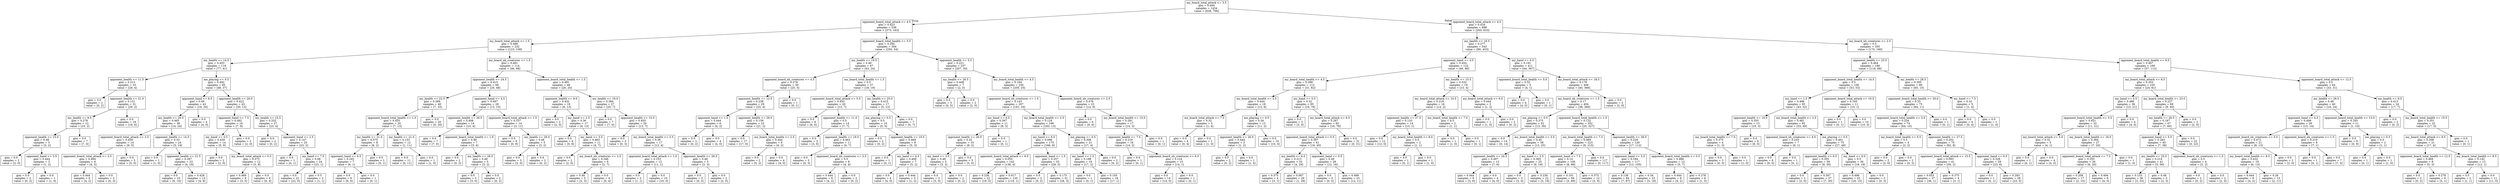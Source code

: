 digraph Tree {
node [shape=box] ;
0 [label="my_board_total_attack <= 3.5\ngini = 0.494\nsamples = 1434\nvalue = [638, 796]"] ;
1 [label="opponent_board_total_attack <= 4.5\ngini = 0.423\nsamples = 536\nvalue = [373, 163]"] ;
0 -> 1 [labeldistance=2.5, labelangle=45, headlabel="True"] ;
2 [label="my_board_total_attack <= 1.5\ngini = 0.498\nsamples = 232\nvalue = [123, 109]"] ;
1 -> 2 ;
3 [label="my_health <= 14.5\ngini = 0.453\nsamples = 118\nvalue = [77, 41]"] ;
2 -> 3 ;
4 [label="opponent_health <= 11.5\ngini = 0.213\nsamples = 33\nvalue = [29, 4]"] ;
3 -> 4 ;
5 [label="gini = 0.0\nsamples = 2\nvalue = [0, 2]"] ;
4 -> 5 ;
6 [label="opponent_health <= 21.0\ngini = 0.121\nsamples = 31\nvalue = [29, 2]"] ;
4 -> 6 ;
7 [label="my_health <= 9.5\ngini = 0.278\nsamples = 12\nvalue = [10, 2]"] ;
6 -> 7 ;
8 [label="opponent_health <= 15.0\ngini = 0.48\nsamples = 5\nvalue = [3, 2]"] ;
7 -> 8 ;
9 [label="gini = 0.0\nsamples = 2\nvalue = [2, 0]"] ;
8 -> 9 ;
10 [label="opponent_hand <= 3.5\ngini = 0.444\nsamples = 3\nvalue = [1, 2]"] ;
8 -> 10 ;
11 [label="gini = 0.0\nsamples = 2\nvalue = [0, 2]"] ;
10 -> 11 ;
12 [label="gini = 0.0\nsamples = 1\nvalue = [1, 0]"] ;
10 -> 12 ;
13 [label="gini = 0.0\nsamples = 7\nvalue = [7, 0]"] ;
7 -> 13 ;
14 [label="gini = 0.0\nsamples = 19\nvalue = [19, 0]"] ;
6 -> 14 ;
15 [label="me_playing <= 0.5\ngini = 0.492\nsamples = 85\nvalue = [48, 37]"] ;
3 -> 15 ;
16 [label="opponent_hand <= 6.5\ngini = 0.49\nsamples = 42\nvalue = [18, 24]"] ;
15 -> 16 ;
17 [label="my_health <= 20.5\ngini = 0.465\nsamples = 38\nvalue = [14, 24]"] ;
16 -> 17 ;
18 [label="opponent_board_total_attack <= 3.5\ngini = 0.459\nsamples = 14\nvalue = [9, 5]"] ;
17 -> 18 ;
19 [label="opponent_board_total_attack <= 2.5\ngini = 0.494\nsamples = 9\nvalue = [4, 5]"] ;
18 -> 19 ;
20 [label="gini = 0.444\nsamples = 6\nvalue = [4, 2]"] ;
19 -> 20 ;
21 [label="gini = 0.0\nsamples = 3\nvalue = [0, 3]"] ;
19 -> 21 ;
22 [label="gini = 0.0\nsamples = 5\nvalue = [5, 0]"] ;
18 -> 22 ;
23 [label="opponent_health <= 14.5\ngini = 0.33\nsamples = 24\nvalue = [5, 19]"] ;
17 -> 23 ;
24 [label="gini = 0.0\nsamples = 1\nvalue = [1, 0]"] ;
23 -> 24 ;
25 [label="opponent_health <= 21.5\ngini = 0.287\nsamples = 23\nvalue = [4, 19]"] ;
23 -> 25 ;
26 [label="gini = 0.0\nsamples = 10\nvalue = [0, 10]"] ;
25 -> 26 ;
27 [label="gini = 0.426\nsamples = 13\nvalue = [4, 9]"] ;
25 -> 27 ;
28 [label="gini = 0.0\nsamples = 4\nvalue = [4, 0]"] ;
16 -> 28 ;
29 [label="opponent_health <= 20.0\ngini = 0.422\nsamples = 43\nvalue = [30, 13]"] ;
15 -> 29 ;
30 [label="opponent_hand <= 7.5\ngini = 0.492\nsamples = 16\nvalue = [7, 9]"] ;
29 -> 30 ;
31 [label="my_hand <= 0.5\ngini = 0.459\nsamples = 14\nvalue = [5, 9]"] ;
30 -> 31 ;
32 [label="gini = 0.0\nsamples = 2\nvalue = [2, 0]"] ;
31 -> 32 ;
33 [label="my_board_total_attack <= 0.5\ngini = 0.375\nsamples = 12\nvalue = [3, 9]"] ;
31 -> 33 ;
34 [label="gini = 0.469\nsamples = 8\nvalue = [3, 5]"] ;
33 -> 34 ;
35 [label="gini = 0.0\nsamples = 4\nvalue = [0, 4]"] ;
33 -> 35 ;
36 [label="gini = 0.0\nsamples = 2\nvalue = [2, 0]"] ;
30 -> 36 ;
37 [label="my_health <= 15.5\ngini = 0.252\nsamples = 27\nvalue = [23, 4]"] ;
29 -> 37 ;
38 [label="gini = 0.0\nsamples = 2\nvalue = [0, 2]"] ;
37 -> 38 ;
39 [label="opponent_hand <= 2.5\ngini = 0.147\nsamples = 25\nvalue = [23, 2]"] ;
37 -> 39 ;
40 [label="gini = 0.0\nsamples = 1\nvalue = [0, 1]"] ;
39 -> 40 ;
41 [label="my_hand <= 7.5\ngini = 0.08\nsamples = 24\nvalue = [23, 1]"] ;
39 -> 41 ;
42 [label="gini = 0.0\nsamples = 22\nvalue = [22, 0]"] ;
41 -> 42 ;
43 [label="gini = 0.5\nsamples = 2\nvalue = [1, 1]"] ;
41 -> 43 ;
44 [label="my_board_nb_creatures <= 1.5\ngini = 0.481\nsamples = 114\nvalue = [46, 68]"] ;
2 -> 44 ;
45 [label="opponent_health <= 24.5\ngini = 0.415\nsamples = 68\nvalue = [20, 48]"] ;
44 -> 45 ;
46 [label="my_health <= 22.5\ngini = 0.289\nsamples = 40\nvalue = [7, 33]"] ;
45 -> 46 ;
47 [label="opponent_board_total_health <= 1.5\ngini = 0.455\nsamples = 20\nvalue = [7, 13]"] ;
46 -> 47 ;
48 [label="my_health <= 21.0\ngini = 0.375\nsamples = 8\nvalue = [6, 2]"] ;
47 -> 48 ;
49 [label="opponent_hand <= 6.5\ngini = 0.245\nsamples = 7\nvalue = [6, 1]"] ;
48 -> 49 ;
50 [label="gini = 0.0\nsamples = 6\nvalue = [6, 0]"] ;
49 -> 50 ;
51 [label="gini = 0.0\nsamples = 1\nvalue = [0, 1]"] ;
49 -> 51 ;
52 [label="gini = 0.0\nsamples = 1\nvalue = [0, 1]"] ;
48 -> 52 ;
53 [label="my_health <= 21.0\ngini = 0.153\nsamples = 12\nvalue = [1, 11]"] ;
47 -> 53 ;
54 [label="gini = 0.0\nsamples = 11\nvalue = [0, 11]"] ;
53 -> 54 ;
55 [label="gini = 0.0\nsamples = 1\nvalue = [1, 0]"] ;
53 -> 55 ;
56 [label="gini = 0.0\nsamples = 20\nvalue = [0, 20]"] ;
46 -> 56 ;
57 [label="opponent_hand <= 4.5\ngini = 0.497\nsamples = 28\nvalue = [13, 15]"] ;
45 -> 57 ;
58 [label="opponent_health <= 26.5\ngini = 0.408\nsamples = 14\nvalue = [10, 4]"] ;
57 -> 58 ;
59 [label="gini = 0.0\nsamples = 7\nvalue = [7, 0]"] ;
58 -> 59 ;
60 [label="opponent_board_total_health <= 1.0\ngini = 0.49\nsamples = 7\nvalue = [3, 4]"] ;
58 -> 60 ;
61 [label="gini = 0.0\nsamples = 2\nvalue = [0, 2]"] ;
60 -> 61 ;
62 [label="my_health <= 28.5\ngini = 0.48\nsamples = 5\nvalue = [3, 2]"] ;
60 -> 62 ;
63 [label="gini = 0.0\nsamples = 3\nvalue = [3, 0]"] ;
62 -> 63 ;
64 [label="gini = 0.0\nsamples = 2\nvalue = [0, 2]"] ;
62 -> 64 ;
65 [label="opponent_board_total_attack <= 1.5\ngini = 0.337\nsamples = 14\nvalue = [3, 11]"] ;
57 -> 65 ;
66 [label="gini = 0.0\nsamples = 9\nvalue = [0, 9]"] ;
65 -> 66 ;
67 [label="my_health <= 26.0\ngini = 0.48\nsamples = 5\nvalue = [3, 2]"] ;
65 -> 67 ;
68 [label="gini = 0.0\nsamples = 3\nvalue = [3, 0]"] ;
67 -> 68 ;
69 [label="gini = 0.0\nsamples = 2\nvalue = [0, 2]"] ;
67 -> 69 ;
70 [label="opponent_board_total_health <= 1.5\ngini = 0.491\nsamples = 46\nvalue = [26, 20]"] ;
44 -> 70 ;
71 [label="opponent_health <= 9.0\ngini = 0.432\nsamples = 19\nvalue = [6, 13]"] ;
70 -> 71 ;
72 [label="gini = 0.0\nsamples = 2\nvalue = [2, 0]"] ;
71 -> 72 ;
73 [label="my_hand <= 2.5\ngini = 0.36\nsamples = 17\nvalue = [4, 13]"] ;
71 -> 73 ;
74 [label="gini = 0.0\nsamples = 6\nvalue = [0, 6]"] ;
73 -> 74 ;
75 [label="my_hand <= 3.5\ngini = 0.463\nsamples = 11\nvalue = [4, 7]"] ;
73 -> 75 ;
76 [label="gini = 0.0\nsamples = 2\nvalue = [2, 0]"] ;
75 -> 76 ;
77 [label="my_board_nb_creatures <= 2.5\ngini = 0.346\nsamples = 9\nvalue = [2, 7]"] ;
75 -> 77 ;
78 [label="gini = 0.48\nsamples = 5\nvalue = [2, 3]"] ;
77 -> 78 ;
79 [label="gini = 0.0\nsamples = 4\nvalue = [0, 4]"] ;
77 -> 79 ;
80 [label="my_health <= 19.0\ngini = 0.384\nsamples = 27\nvalue = [20, 7]"] ;
70 -> 80 ;
81 [label="gini = 0.0\nsamples = 7\nvalue = [7, 0]"] ;
80 -> 81 ;
82 [label="opponent_health <= 15.0\ngini = 0.455\nsamples = 20\nvalue = [13, 7]"] ;
80 -> 82 ;
83 [label="gini = 0.0\nsamples = 3\nvalue = [0, 3]"] ;
82 -> 83 ;
84 [label="my_board_total_health <= 3.5\ngini = 0.36\nsamples = 17\nvalue = [13, 4]"] ;
82 -> 84 ;
85 [label="opponent_board_total_attack <= 1.0\ngini = 0.153\nsamples = 12\nvalue = [11, 1]"] ;
84 -> 85 ;
86 [label="gini = 0.5\nsamples = 2\nvalue = [1, 1]"] ;
85 -> 86 ;
87 [label="gini = 0.0\nsamples = 10\nvalue = [10, 0]"] ;
85 -> 87 ;
88 [label="opponent_health <= 29.5\ngini = 0.48\nsamples = 5\nvalue = [2, 3]"] ;
84 -> 88 ;
89 [label="gini = 0.0\nsamples = 3\nvalue = [0, 3]"] ;
88 -> 89 ;
90 [label="gini = 0.0\nsamples = 2\nvalue = [2, 0]"] ;
88 -> 90 ;
91 [label="opponent_board_total_health <= 5.5\ngini = 0.292\nsamples = 304\nvalue = [250, 54]"] ;
1 -> 91 ;
92 [label="my_health <= 19.5\ngini = 0.46\nsamples = 67\nvalue = [43, 24]"] ;
91 -> 92 ;
93 [label="opponent_board_nb_creatures <= 4.5\ngini = 0.278\nsamples = 30\nvalue = [25, 5]"] ;
92 -> 93 ;
94 [label="opponent_health <= 12.5\ngini = 0.238\nsamples = 29\nvalue = [25, 4]"] ;
93 -> 94 ;
95 [label="opponent_hand <= 1.5\ngini = 0.444\nsamples = 6\nvalue = [4, 2]"] ;
94 -> 95 ;
96 [label="gini = 0.0\nsamples = 2\nvalue = [0, 2]"] ;
95 -> 96 ;
97 [label="gini = 0.0\nsamples = 4\nvalue = [4, 0]"] ;
95 -> 97 ;
98 [label="opponent_health <= 29.5\ngini = 0.159\nsamples = 23\nvalue = [21, 2]"] ;
94 -> 98 ;
99 [label="gini = 0.0\nsamples = 17\nvalue = [17, 0]"] ;
98 -> 99 ;
100 [label="my_board_total_health <= 2.5\ngini = 0.444\nsamples = 6\nvalue = [4, 2]"] ;
98 -> 100 ;
101 [label="gini = 0.0\nsamples = 2\nvalue = [0, 2]"] ;
100 -> 101 ;
102 [label="gini = 0.0\nsamples = 4\nvalue = [4, 0]"] ;
100 -> 102 ;
103 [label="gini = 0.0\nsamples = 1\nvalue = [0, 1]"] ;
93 -> 103 ;
104 [label="my_board_total_health <= 1.5\ngini = 0.5\nsamples = 37\nvalue = [18, 19]"] ;
92 -> 104 ;
105 [label="opponent_board_total_attack <= 5.5\ngini = 0.455\nsamples = 20\nvalue = [13, 7]"] ;
104 -> 105 ;
106 [label="gini = 0.0\nsamples = 6\nvalue = [6, 0]"] ;
105 -> 106 ;
107 [label="opponent_health <= 11.0\ngini = 0.5\nsamples = 14\nvalue = [7, 7]"] ;
105 -> 107 ;
108 [label="gini = 0.0\nsamples = 3\nvalue = [3, 0]"] ;
107 -> 108 ;
109 [label="opponent_health <= 19.5\ngini = 0.463\nsamples = 11\nvalue = [4, 7]"] ;
107 -> 109 ;
110 [label="gini = 0.0\nsamples = 3\nvalue = [0, 3]"] ;
109 -> 110 ;
111 [label="opponent_board_nb_creatures <= 3.5\ngini = 0.5\nsamples = 8\nvalue = [4, 4]"] ;
109 -> 111 ;
112 [label="gini = 0.444\nsamples = 6\nvalue = [4, 2]"] ;
111 -> 112 ;
113 [label="gini = 0.0\nsamples = 2\nvalue = [0, 2]"] ;
111 -> 113 ;
114 [label="my_health <= 25.0\ngini = 0.415\nsamples = 17\nvalue = [5, 12]"] ;
104 -> 114 ;
115 [label="me_playing <= 0.5\ngini = 0.5\nsamples = 10\nvalue = [5, 5]"] ;
114 -> 115 ;
116 [label="gini = 0.0\nsamples = 2\nvalue = [0, 2]"] ;
115 -> 116 ;
117 [label="opponent_health <= 10.5\ngini = 0.469\nsamples = 8\nvalue = [5, 3]"] ;
115 -> 117 ;
118 [label="gini = 0.0\nsamples = 1\nvalue = [0, 1]"] ;
117 -> 118 ;
119 [label="my_hand <= 4.5\ngini = 0.408\nsamples = 7\nvalue = [5, 2]"] ;
117 -> 119 ;
120 [label="gini = 0.0\nsamples = 4\nvalue = [4, 0]"] ;
119 -> 120 ;
121 [label="gini = 0.444\nsamples = 3\nvalue = [1, 2]"] ;
119 -> 121 ;
122 [label="gini = 0.0\nsamples = 7\nvalue = [0, 7]"] ;
114 -> 122 ;
123 [label="opponent_health <= 5.5\ngini = 0.221\nsamples = 237\nvalue = [207, 30]"] ;
91 -> 123 ;
124 [label="my_health <= 26.5\ngini = 0.408\nsamples = 7\nvalue = [2, 5]"] ;
123 -> 124 ;
125 [label="gini = 0.0\nsamples = 5\nvalue = [0, 5]"] ;
124 -> 125 ;
126 [label="gini = 0.0\nsamples = 2\nvalue = [2, 0]"] ;
124 -> 126 ;
127 [label="my_board_total_health <= 4.5\ngini = 0.194\nsamples = 230\nvalue = [205, 25]"] ;
123 -> 127 ;
128 [label="opponent_board_nb_creatures <= 1.5\ngini = 0.143\nsamples = 207\nvalue = [191, 16]"] ;
127 -> 128 ;
129 [label="my_hand <= 6.5\ngini = 0.397\nsamples = 11\nvalue = [8, 3]"] ;
128 -> 129 ;
130 [label="opponent_health <= 20.0\ngini = 0.32\nsamples = 10\nvalue = [8, 2]"] ;
129 -> 130 ;
131 [label="my_hand <= 3.0\ngini = 0.48\nsamples = 5\nvalue = [3, 2]"] ;
130 -> 131 ;
132 [label="gini = 0.0\nsamples = 3\nvalue = [3, 0]"] ;
131 -> 132 ;
133 [label="gini = 0.0\nsamples = 2\nvalue = [0, 2]"] ;
131 -> 133 ;
134 [label="gini = 0.0\nsamples = 5\nvalue = [5, 0]"] ;
130 -> 134 ;
135 [label="gini = 0.0\nsamples = 1\nvalue = [0, 1]"] ;
129 -> 135 ;
136 [label="my_board_total_health <= 2.5\ngini = 0.124\nsamples = 196\nvalue = [183, 13]"] ;
128 -> 136 ;
137 [label="my_hand <= 6.5\ngini = 0.098\nsamples = 175\nvalue = [166, 9]"] ;
136 -> 137 ;
138 [label="opponent_board_total_attack <= 6.5\ngini = 0.055\nsamples = 142\nvalue = [138, 4]"] ;
137 -> 138 ;
139 [label="gini = 0.236\nsamples = 22\nvalue = [19, 3]"] ;
138 -> 139 ;
140 [label="gini = 0.017\nsamples = 120\nvalue = [119, 1]"] ;
138 -> 140 ;
141 [label="opponent_hand <= 1.5\ngini = 0.257\nsamples = 33\nvalue = [28, 5]"] ;
137 -> 141 ;
142 [label="gini = 0.0\nsamples = 2\nvalue = [0, 2]"] ;
141 -> 142 ;
143 [label="gini = 0.175\nsamples = 31\nvalue = [28, 3]"] ;
141 -> 143 ;
144 [label="me_playing <= 0.5\ngini = 0.308\nsamples = 21\nvalue = [17, 4]"] ;
136 -> 144 ;
145 [label="my_hand <= 1.5\ngini = 0.188\nsamples = 19\nvalue = [17, 2]"] ;
144 -> 145 ;
146 [label="gini = 0.0\nsamples = 1\nvalue = [0, 1]"] ;
145 -> 146 ;
147 [label="gini = 0.105\nsamples = 18\nvalue = [17, 1]"] ;
145 -> 147 ;
148 [label="gini = 0.0\nsamples = 2\nvalue = [0, 2]"] ;
144 -> 148 ;
149 [label="opponent_board_nb_creatures <= 2.5\ngini = 0.476\nsamples = 23\nvalue = [14, 9]"] ;
127 -> 149 ;
150 [label="gini = 0.0\nsamples = 6\nvalue = [0, 6]"] ;
149 -> 150 ;
151 [label="my_board_total_health <= 15.0\ngini = 0.291\nsamples = 17\nvalue = [14, 3]"] ;
149 -> 151 ;
152 [label="opponent_health <= 7.5\ngini = 0.219\nsamples = 16\nvalue = [14, 2]"] ;
151 -> 152 ;
153 [label="gini = 0.0\nsamples = 1\nvalue = [0, 1]"] ;
152 -> 153 ;
154 [label="opponent_board_nb_creatures <= 6.5\ngini = 0.124\nsamples = 15\nvalue = [14, 1]"] ;
152 -> 154 ;
155 [label="gini = 0.0\nsamples = 14\nvalue = [14, 0]"] ;
154 -> 155 ;
156 [label="gini = 0.0\nsamples = 1\nvalue = [0, 1]"] ;
154 -> 156 ;
157 [label="gini = 0.0\nsamples = 1\nvalue = [0, 1]"] ;
151 -> 157 ;
158 [label="opponent_board_total_attack <= 4.5\ngini = 0.416\nsamples = 898\nvalue = [265, 633]"] ;
0 -> 158 [labeldistance=2.5, labelangle=-45, headlabel="False"] ;
159 [label="my_health <= 16.5\ngini = 0.277\nsamples = 543\nvalue = [90, 453]"] ;
158 -> 159 ;
160 [label="opponent_hand <= 4.5\ngini = 0.454\nsamples = 132\nvalue = [46, 86]"] ;
159 -> 160 ;
161 [label="my_board_total_health <= 4.5\ngini = 0.398\nsamples = 113\nvalue = [31, 82]"] ;
160 -> 161 ;
162 [label="my_board_total_health <= 3.5\ngini = 0.444\nsamples = 18\nvalue = [12, 6]"] ;
161 -> 162 ;
163 [label="my_board_total_attack <= 7.0\ngini = 0.32\nsamples = 5\nvalue = [1, 4]"] ;
162 -> 163 ;
164 [label="gini = 0.0\nsamples = 4\nvalue = [0, 4]"] ;
163 -> 164 ;
165 [label="gini = 0.0\nsamples = 1\nvalue = [1, 0]"] ;
163 -> 165 ;
166 [label="me_playing <= 0.5\ngini = 0.26\nsamples = 13\nvalue = [11, 2]"] ;
162 -> 166 ;
167 [label="opponent_health <= 26.0\ngini = 0.444\nsamples = 3\nvalue = [1, 2]"] ;
166 -> 167 ;
168 [label="gini = 0.0\nsamples = 2\nvalue = [0, 2]"] ;
167 -> 168 ;
169 [label="gini = 0.0\nsamples = 1\nvalue = [1, 0]"] ;
167 -> 169 ;
170 [label="gini = 0.0\nsamples = 10\nvalue = [10, 0]"] ;
166 -> 170 ;
171 [label="my_hand <= 0.5\ngini = 0.32\nsamples = 95\nvalue = [19, 76]"] ;
161 -> 171 ;
172 [label="gini = 0.0\nsamples = 3\nvalue = [3, 0]"] ;
171 -> 172 ;
173 [label="my_board_total_attack <= 9.5\ngini = 0.287\nsamples = 92\nvalue = [16, 76]"] ;
171 -> 173 ;
174 [label="opponent_board_total_attack <= 0.5\ngini = 0.387\nsamples = 61\nvalue = [16, 45]"] ;
173 -> 174 ;
175 [label="my_health <= 6.5\ngini = 0.213\nsamples = 33\nvalue = [4, 29]"] ;
174 -> 175 ;
176 [label="gini = 0.375\nsamples = 4\nvalue = [3, 1]"] ;
175 -> 176 ;
177 [label="gini = 0.067\nsamples = 29\nvalue = [1, 28]"] ;
175 -> 177 ;
178 [label="opponent_hand <= 0.5\ngini = 0.49\nsamples = 28\nvalue = [12, 16]"] ;
174 -> 178 ;
179 [label="gini = 0.0\nsamples = 5\nvalue = [0, 5]"] ;
178 -> 179 ;
180 [label="gini = 0.499\nsamples = 23\nvalue = [12, 11]"] ;
178 -> 180 ;
181 [label="gini = 0.0\nsamples = 31\nvalue = [0, 31]"] ;
173 -> 181 ;
182 [label="my_health <= 15.5\ngini = 0.332\nsamples = 19\nvalue = [15, 4]"] ;
160 -> 182 ;
183 [label="my_board_total_attack <= 10.5\ngini = 0.219\nsamples = 16\nvalue = [14, 2]"] ;
182 -> 183 ;
184 [label="opponent_health <= 27.5\ngini = 0.133\nsamples = 14\nvalue = [13, 1]"] ;
183 -> 184 ;
185 [label="gini = 0.0\nsamples = 12\nvalue = [12, 0]"] ;
184 -> 185 ;
186 [label="my_board_total_health <= 8.0\ngini = 0.5\nsamples = 2\nvalue = [1, 1]"] ;
184 -> 186 ;
187 [label="gini = 0.0\nsamples = 1\nvalue = [0, 1]"] ;
186 -> 187 ;
188 [label="gini = 0.0\nsamples = 1\nvalue = [1, 0]"] ;
186 -> 188 ;
189 [label="my_board_total_health <= 7.0\ngini = 0.5\nsamples = 2\nvalue = [1, 1]"] ;
183 -> 189 ;
190 [label="gini = 0.0\nsamples = 1\nvalue = [1, 0]"] ;
189 -> 190 ;
191 [label="gini = 0.0\nsamples = 1\nvalue = [0, 1]"] ;
189 -> 191 ;
192 [label="my_board_total_attack <= 6.5\ngini = 0.444\nsamples = 3\nvalue = [1, 2]"] ;
182 -> 192 ;
193 [label="gini = 0.0\nsamples = 1\nvalue = [1, 0]"] ;
192 -> 193 ;
194 [label="gini = 0.0\nsamples = 2\nvalue = [0, 2]"] ;
192 -> 194 ;
195 [label="my_hand <= 0.5\ngini = 0.191\nsamples = 411\nvalue = [44, 367]"] ;
159 -> 195 ;
196 [label="opponent_board_total_health <= 5.0\ngini = 0.32\nsamples = 5\nvalue = [4, 1]"] ;
195 -> 196 ;
197 [label="gini = 0.0\nsamples = 4\nvalue = [4, 0]"] ;
196 -> 197 ;
198 [label="gini = 0.0\nsamples = 1\nvalue = [0, 1]"] ;
196 -> 198 ;
199 [label="my_board_total_attack <= 18.5\ngini = 0.178\nsamples = 406\nvalue = [40, 366]"] ;
195 -> 199 ;
200 [label="my_board_nb_creatures <= 1.5\ngini = 0.17\nsamples = 404\nvalue = [38, 366]"] ;
199 -> 200 ;
201 [label="me_playing <= 0.5\ngini = 0.375\nsamples = 52\nvalue = [13, 39]"] ;
200 -> 201 ;
202 [label="gini = 0.0\nsamples = 14\nvalue = [0, 14]"] ;
201 -> 202 ;
203 [label="my_board_total_health <= 3.5\ngini = 0.45\nsamples = 38\nvalue = [13, 25]"] ;
201 -> 203 ;
204 [label="opponent_health <= 24.5\ngini = 0.497\nsamples = 13\nvalue = [7, 6]"] ;
203 -> 204 ;
205 [label="gini = 0.444\nsamples = 9\nvalue = [3, 6]"] ;
204 -> 205 ;
206 [label="gini = 0.0\nsamples = 4\nvalue = [4, 0]"] ;
204 -> 206 ;
207 [label="my_hand <= 3.5\ngini = 0.365\nsamples = 25\nvalue = [6, 19]"] ;
203 -> 207 ;
208 [label="gini = 0.0\nsamples = 3\nvalue = [3, 0]"] ;
207 -> 208 ;
209 [label="gini = 0.236\nsamples = 22\nvalue = [3, 19]"] ;
207 -> 209 ;
210 [label="opponent_board_total_health <= 1.5\ngini = 0.132\nsamples = 352\nvalue = [25, 327]"] ;
200 -> 210 ;
211 [label="my_board_total_health <= 7.5\ngini = 0.069\nsamples = 223\nvalue = [8, 215]"] ;
210 -> 211 ;
212 [label="opponent_hand <= 7.5\ngini = 0.14\nsamples = 106\nvalue = [8, 98]"] ;
211 -> 212 ;
213 [label="gini = 0.101\nsamples = 94\nvalue = [5, 89]"] ;
212 -> 213 ;
214 [label="gini = 0.375\nsamples = 12\nvalue = [3, 9]"] ;
212 -> 214 ;
215 [label="gini = 0.0\nsamples = 117\nvalue = [0, 117]"] ;
211 -> 215 ;
216 [label="opponent_health <= 26.5\ngini = 0.229\nsamples = 129\nvalue = [17, 112]"] ;
210 -> 216 ;
217 [label="opponent_hand <= 5.5\ngini = 0.184\nsamples = 117\nvalue = [12, 105]"] ;
216 -> 217 ;
218 [label="gini = 0.138\nsamples = 94\nvalue = [7, 87]"] ;
217 -> 218 ;
219 [label="gini = 0.34\nsamples = 23\nvalue = [5, 18]"] ;
217 -> 219 ;
220 [label="opponent_board_total_health <= 3.5\ngini = 0.486\nsamples = 12\nvalue = [5, 7]"] ;
216 -> 220 ;
221 [label="gini = 0.444\nsamples = 6\nvalue = [4, 2]"] ;
220 -> 221 ;
222 [label="gini = 0.278\nsamples = 6\nvalue = [1, 5]"] ;
220 -> 222 ;
223 [label="gini = 0.0\nsamples = 2\nvalue = [2, 0]"] ;
199 -> 223 ;
224 [label="my_board_nb_creatures <= 2.5\ngini = 0.5\nsamples = 355\nvalue = [175, 180]"] ;
158 -> 224 ;
225 [label="opponent_health <= 23.5\ngini = 0.464\nsamples = 186\nvalue = [118, 68]"] ;
224 -> 225 ;
226 [label="opponent_board_total_health <= 14.5\ngini = 0.5\nsamples = 106\nvalue = [53, 53]"] ;
225 -> 226 ;
227 [label="my_hand <= 1.5\ngini = 0.496\nsamples = 95\nvalue = [43, 52]"] ;
226 -> 227 ;
228 [label="opponent_health <= 10.0\ngini = 0.355\nsamples = 13\nvalue = [10, 3]"] ;
227 -> 228 ;
229 [label="my_board_total_health <= 7.5\ngini = 0.375\nsamples = 4\nvalue = [1, 3]"] ;
228 -> 229 ;
230 [label="gini = 0.0\nsamples = 3\nvalue = [0, 3]"] ;
229 -> 230 ;
231 [label="gini = 0.0\nsamples = 1\nvalue = [1, 0]"] ;
229 -> 231 ;
232 [label="gini = 0.0\nsamples = 9\nvalue = [9, 0]"] ;
228 -> 232 ;
233 [label="my_board_total_health <= 2.5\ngini = 0.481\nsamples = 82\nvalue = [33, 49]"] ;
227 -> 233 ;
234 [label="opponent_board_nb_creatures <= 4.0\ngini = 0.245\nsamples = 7\nvalue = [6, 1]"] ;
233 -> 234 ;
235 [label="gini = 0.0\nsamples = 6\nvalue = [6, 0]"] ;
234 -> 235 ;
236 [label="gini = 0.0\nsamples = 1\nvalue = [0, 1]"] ;
234 -> 236 ;
237 [label="me_playing <= 0.5\ngini = 0.461\nsamples = 75\nvalue = [27, 48]"] ;
233 -> 237 ;
238 [label="opponent_health <= 6.5\ngini = 0.355\nsamples = 39\nvalue = [9, 30]"] ;
237 -> 238 ;
239 [label="gini = 0.0\nsamples = 2\nvalue = [2, 0]"] ;
238 -> 239 ;
240 [label="gini = 0.307\nsamples = 37\nvalue = [7, 30]"] ;
238 -> 240 ;
241 [label="my_hand <= 8.0\ngini = 0.5\nsamples = 36\nvalue = [18, 18]"] ;
237 -> 241 ;
242 [label="gini = 0.496\nsamples = 33\nvalue = [18, 15]"] ;
241 -> 242 ;
243 [label="gini = 0.0\nsamples = 3\nvalue = [0, 3]"] ;
241 -> 243 ;
244 [label="opponent_board_total_attack <= 10.5\ngini = 0.165\nsamples = 11\nvalue = [10, 1]"] ;
226 -> 244 ;
245 [label="gini = 0.0\nsamples = 1\nvalue = [0, 1]"] ;
244 -> 245 ;
246 [label="gini = 0.0\nsamples = 10\nvalue = [10, 0]"] ;
244 -> 246 ;
247 [label="my_health <= 28.5\ngini = 0.305\nsamples = 80\nvalue = [65, 15]"] ;
225 -> 247 ;
248 [label="opponent_board_total_health <= 20.0\ngini = 0.25\nsamples = 75\nvalue = [64, 11]"] ;
247 -> 248 ;
249 [label="opponent_board_total_health <= 3.5\ngini = 0.234\nsamples = 74\nvalue = [64, 10]"] ;
248 -> 249 ;
250 [label="my_board_total_health <= 5.5\ngini = 0.5\nsamples = 4\nvalue = [2, 2]"] ;
249 -> 250 ;
251 [label="gini = 0.0\nsamples = 2\nvalue = [2, 0]"] ;
250 -> 251 ;
252 [label="gini = 0.0\nsamples = 2\nvalue = [0, 2]"] ;
250 -> 252 ;
253 [label="opponent_health <= 27.5\ngini = 0.202\nsamples = 70\nvalue = [62, 8]"] ;
249 -> 253 ;
254 [label="opponent_board_total_attack <= 15.5\ngini = 0.093\nsamples = 41\nvalue = [39, 2]"] ;
253 -> 254 ;
255 [label="gini = 0.053\nsamples = 37\nvalue = [36, 1]"] ;
254 -> 255 ;
256 [label="gini = 0.375\nsamples = 4\nvalue = [3, 1]"] ;
254 -> 256 ;
257 [label="opponent_hand <= 0.5\ngini = 0.328\nsamples = 29\nvalue = [23, 6]"] ;
253 -> 257 ;
258 [label="gini = 0.0\nsamples = 1\nvalue = [0, 1]"] ;
257 -> 258 ;
259 [label="gini = 0.293\nsamples = 28\nvalue = [23, 5]"] ;
257 -> 259 ;
260 [label="gini = 0.0\nsamples = 1\nvalue = [0, 1]"] ;
248 -> 260 ;
261 [label="my_hand <= 7.5\ngini = 0.32\nsamples = 5\nvalue = [1, 4]"] ;
247 -> 261 ;
262 [label="gini = 0.0\nsamples = 4\nvalue = [0, 4]"] ;
261 -> 262 ;
263 [label="gini = 0.0\nsamples = 1\nvalue = [1, 0]"] ;
261 -> 263 ;
264 [label="opponent_board_total_health <= 9.5\ngini = 0.447\nsamples = 169\nvalue = [57, 112]"] ;
224 -> 264 ;
265 [label="my_board_total_attack <= 8.5\ngini = 0.353\nsamples = 105\nvalue = [24, 81]"] ;
264 -> 265 ;
266 [label="my_hand <= 5.5\ngini = 0.486\nsamples = 36\nvalue = [15, 21]"] ;
265 -> 266 ;
267 [label="opponent_board_total_health <= 3.5\ngini = 0.451\nsamples = 32\nvalue = [11, 21]"] ;
266 -> 267 ;
268 [label="my_board_total_attack <= 5.0\ngini = 0.32\nsamples = 5\nvalue = [4, 1]"] ;
267 -> 268 ;
269 [label="gini = 0.0\nsamples = 1\nvalue = [0, 1]"] ;
268 -> 269 ;
270 [label="gini = 0.0\nsamples = 4\nvalue = [4, 0]"] ;
268 -> 270 ;
271 [label="my_board_total_health <= 16.0\ngini = 0.384\nsamples = 27\nvalue = [7, 20]"] ;
267 -> 271 ;
272 [label="opponent_board_total_attack <= 7.5\ngini = 0.355\nsamples = 26\nvalue = [6, 20]"] ;
271 -> 272 ;
273 [label="gini = 0.208\nsamples = 17\nvalue = [2, 15]"] ;
272 -> 273 ;
274 [label="gini = 0.494\nsamples = 9\nvalue = [4, 5]"] ;
272 -> 274 ;
275 [label="gini = 0.0\nsamples = 1\nvalue = [1, 0]"] ;
271 -> 275 ;
276 [label="gini = 0.0\nsamples = 4\nvalue = [4, 0]"] ;
266 -> 276 ;
277 [label="my_board_total_health <= 23.0\ngini = 0.227\nsamples = 69\nvalue = [9, 60]"] ;
265 -> 277 ;
278 [label="my_health <= 26.5\ngini = 0.187\nsamples = 67\nvalue = [7, 60]"] ;
277 -> 278 ;
279 [label="opponent_hand <= 5.5\ngini = 0.263\nsamples = 45\nvalue = [7, 38]"] ;
278 -> 279 ;
280 [label="my_health <= 25.5\ngini = 0.214\nsamples = 41\nvalue = [5, 36]"] ;
279 -> 280 ;
281 [label="gini = 0.153\nsamples = 36\nvalue = [3, 33]"] ;
280 -> 281 ;
282 [label="gini = 0.48\nsamples = 5\nvalue = [2, 3]"] ;
280 -> 282 ;
283 [label="opponent_board_nb_creatures <= 1.5\ngini = 0.5\nsamples = 4\nvalue = [2, 2]"] ;
279 -> 283 ;
284 [label="gini = 0.0\nsamples = 2\nvalue = [0, 2]"] ;
283 -> 284 ;
285 [label="gini = 0.0\nsamples = 2\nvalue = [2, 0]"] ;
283 -> 285 ;
286 [label="gini = 0.0\nsamples = 22\nvalue = [0, 22]"] ;
278 -> 286 ;
287 [label="gini = 0.0\nsamples = 2\nvalue = [2, 0]"] ;
277 -> 287 ;
288 [label="opponent_board_total_attack <= 12.5\ngini = 0.5\nsamples = 64\nvalue = [33, 31]"] ;
264 -> 288 ;
289 [label="my_health <= 26.5\ngini = 0.48\nsamples = 40\nvalue = [16, 24]"] ;
288 -> 289 ;
290 [label="opponent_hand <= 4.5\ngini = 0.499\nsamples = 29\nvalue = [15, 14]"] ;
289 -> 290 ;
291 [label="opponent_board_nb_creatures <= 5.5\ngini = 0.472\nsamples = 21\nvalue = [8, 13]"] ;
290 -> 291 ;
292 [label="my_board_total_health <= 8.5\ngini = 0.432\nsamples = 19\nvalue = [6, 13]"] ;
291 -> 292 ;
293 [label="gini = 0.444\nsamples = 6\nvalue = [4, 2]"] ;
292 -> 293 ;
294 [label="gini = 0.26\nsamples = 13\nvalue = [2, 11]"] ;
292 -> 294 ;
295 [label="gini = 0.0\nsamples = 2\nvalue = [2, 0]"] ;
291 -> 295 ;
296 [label="opponent_board_nb_creatures <= 1.5\ngini = 0.219\nsamples = 8\nvalue = [7, 1]"] ;
290 -> 296 ;
297 [label="gini = 0.0\nsamples = 1\nvalue = [0, 1]"] ;
296 -> 297 ;
298 [label="gini = 0.0\nsamples = 7\nvalue = [7, 0]"] ;
296 -> 298 ;
299 [label="opponent_board_total_health <= 13.0\ngini = 0.165\nsamples = 11\nvalue = [1, 10]"] ;
289 -> 299 ;
300 [label="gini = 0.0\nsamples = 9\nvalue = [0, 9]"] ;
299 -> 300 ;
301 [label="me_playing <= 0.5\ngini = 0.5\nsamples = 2\nvalue = [1, 1]"] ;
299 -> 301 ;
302 [label="gini = 0.0\nsamples = 1\nvalue = [0, 1]"] ;
301 -> 302 ;
303 [label="gini = 0.0\nsamples = 1\nvalue = [1, 0]"] ;
301 -> 303 ;
304 [label="my_health <= 9.5\ngini = 0.413\nsamples = 24\nvalue = [17, 7]"] ;
288 -> 304 ;
305 [label="gini = 0.0\nsamples = 2\nvalue = [0, 2]"] ;
304 -> 305 ;
306 [label="my_board_total_health <= 15.5\ngini = 0.351\nsamples = 22\nvalue = [17, 5]"] ;
304 -> 306 ;
307 [label="my_board_total_attack <= 8.5\ngini = 0.308\nsamples = 21\nvalue = [17, 4]"] ;
306 -> 307 ;
308 [label="opponent_board_total_health <= 12.5\ngini = 0.469\nsamples = 8\nvalue = [5, 3]"] ;
307 -> 308 ;
309 [label="gini = 0.0\nsamples = 2\nvalue = [0, 2]"] ;
308 -> 309 ;
310 [label="gini = 0.278\nsamples = 6\nvalue = [5, 1]"] ;
308 -> 310 ;
311 [label="my_board_total_health <= 8.5\ngini = 0.142\nsamples = 13\nvalue = [12, 1]"] ;
307 -> 311 ;
312 [label="gini = 0.5\nsamples = 2\nvalue = [1, 1]"] ;
311 -> 312 ;
313 [label="gini = 0.0\nsamples = 11\nvalue = [11, 0]"] ;
311 -> 313 ;
314 [label="gini = 0.0\nsamples = 1\nvalue = [0, 1]"] ;
306 -> 314 ;
}